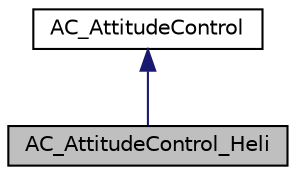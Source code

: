digraph "AC_AttitudeControl_Heli"
{
 // INTERACTIVE_SVG=YES
  edge [fontname="Helvetica",fontsize="10",labelfontname="Helvetica",labelfontsize="10"];
  node [fontname="Helvetica",fontsize="10",shape=record];
  Node1 [label="AC_AttitudeControl_Heli",height=0.2,width=0.4,color="black", fillcolor="grey75", style="filled", fontcolor="black"];
  Node2 -> Node1 [dir="back",color="midnightblue",fontsize="10",style="solid",fontname="Helvetica"];
  Node2 [label="AC_AttitudeControl",height=0.2,width=0.4,color="black", fillcolor="white", style="filled",URL="$classAC__AttitudeControl.html"];
}
